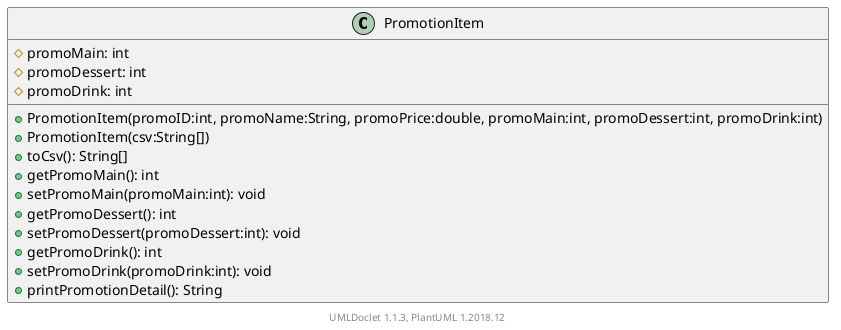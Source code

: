 @startuml

    class PromotionItem [[../sg/edu/ntu/scse/cz2002/objects/restaurantItem/PromotionItem.html]] {
        #promoMain: int
        #promoDessert: int
        #promoDrink: int
        +PromotionItem(promoID:int, promoName:String, promoPrice:double, promoMain:int, promoDessert:int, promoDrink:int)
        +PromotionItem(csv:String[])
        +toCsv(): String[]
        +getPromoMain(): int
        +setPromoMain(promoMain:int): void
        +getPromoDessert(): int
        +setPromoDessert(promoDessert:int): void
        +getPromoDrink(): int
        +setPromoDrink(promoDrink:int): void
        +printPromotionDetail(): String
    }


    center footer UMLDoclet 1.1.3, PlantUML 1.2018.12
@enduml
